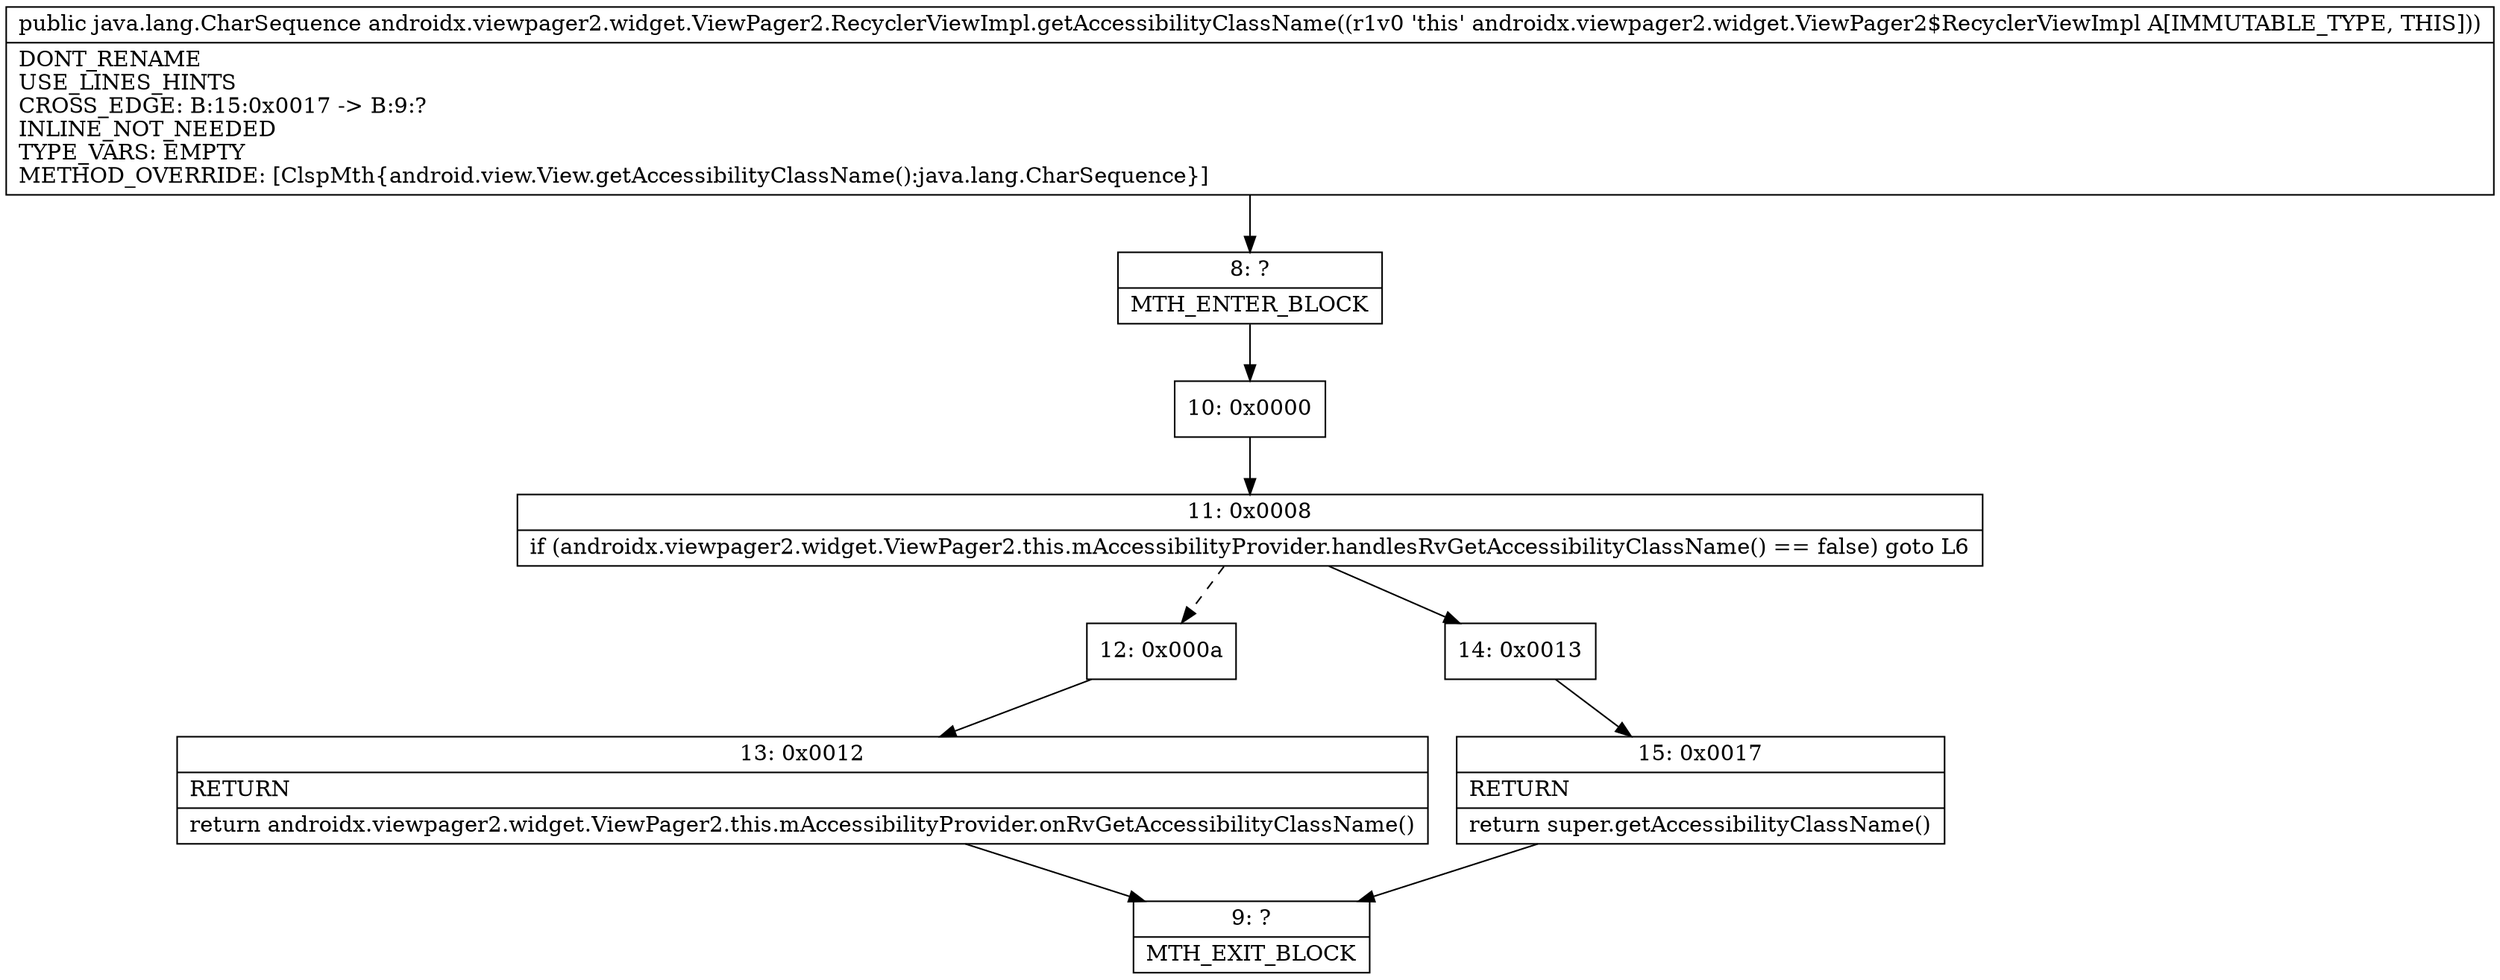 digraph "CFG forandroidx.viewpager2.widget.ViewPager2.RecyclerViewImpl.getAccessibilityClassName()Ljava\/lang\/CharSequence;" {
Node_8 [shape=record,label="{8\:\ ?|MTH_ENTER_BLOCK\l}"];
Node_10 [shape=record,label="{10\:\ 0x0000}"];
Node_11 [shape=record,label="{11\:\ 0x0008|if (androidx.viewpager2.widget.ViewPager2.this.mAccessibilityProvider.handlesRvGetAccessibilityClassName() == false) goto L6\l}"];
Node_12 [shape=record,label="{12\:\ 0x000a}"];
Node_13 [shape=record,label="{13\:\ 0x0012|RETURN\l|return androidx.viewpager2.widget.ViewPager2.this.mAccessibilityProvider.onRvGetAccessibilityClassName()\l}"];
Node_9 [shape=record,label="{9\:\ ?|MTH_EXIT_BLOCK\l}"];
Node_14 [shape=record,label="{14\:\ 0x0013}"];
Node_15 [shape=record,label="{15\:\ 0x0017|RETURN\l|return super.getAccessibilityClassName()\l}"];
MethodNode[shape=record,label="{public java.lang.CharSequence androidx.viewpager2.widget.ViewPager2.RecyclerViewImpl.getAccessibilityClassName((r1v0 'this' androidx.viewpager2.widget.ViewPager2$RecyclerViewImpl A[IMMUTABLE_TYPE, THIS]))  | DONT_RENAME\lUSE_LINES_HINTS\lCROSS_EDGE: B:15:0x0017 \-\> B:9:?\lINLINE_NOT_NEEDED\lTYPE_VARS: EMPTY\lMETHOD_OVERRIDE: [ClspMth\{android.view.View.getAccessibilityClassName():java.lang.CharSequence\}]\l}"];
MethodNode -> Node_8;Node_8 -> Node_10;
Node_10 -> Node_11;
Node_11 -> Node_12[style=dashed];
Node_11 -> Node_14;
Node_12 -> Node_13;
Node_13 -> Node_9;
Node_14 -> Node_15;
Node_15 -> Node_9;
}

